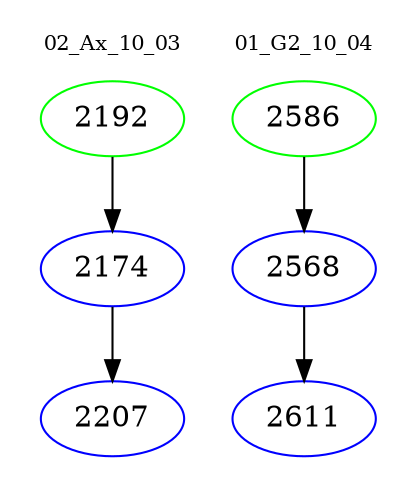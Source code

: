 digraph{
subgraph cluster_0 {
color = white
label = "02_Ax_10_03";
fontsize=10;
T0_2192 [label="2192", color="green"]
T0_2192 -> T0_2174 [color="black"]
T0_2174 [label="2174", color="blue"]
T0_2174 -> T0_2207 [color="black"]
T0_2207 [label="2207", color="blue"]
}
subgraph cluster_1 {
color = white
label = "01_G2_10_04";
fontsize=10;
T1_2586 [label="2586", color="green"]
T1_2586 -> T1_2568 [color="black"]
T1_2568 [label="2568", color="blue"]
T1_2568 -> T1_2611 [color="black"]
T1_2611 [label="2611", color="blue"]
}
}
